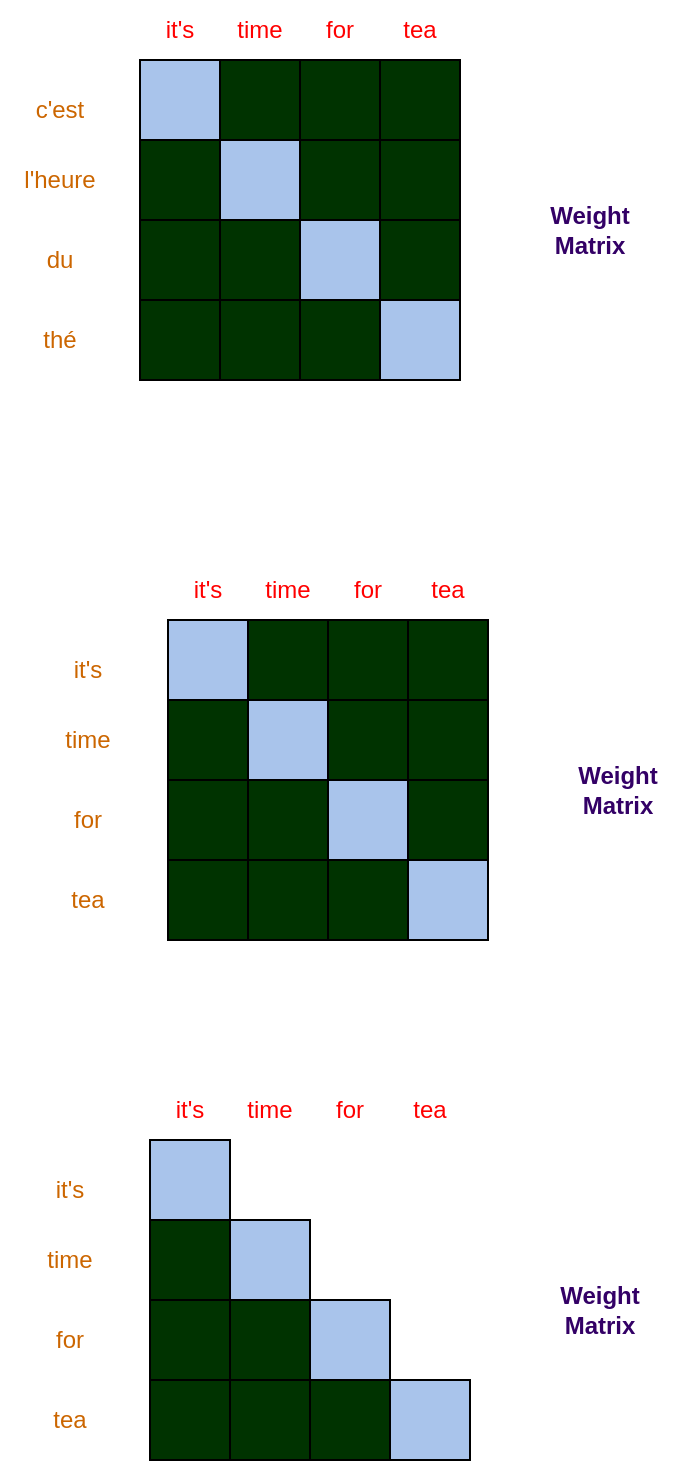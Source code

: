 <mxfile version="24.7.17">
  <diagram name="Página-1" id="dz7gId-4mbQ0KYtOwZQd">
    <mxGraphModel dx="1114" dy="663" grid="1" gridSize="10" guides="1" tooltips="1" connect="1" arrows="1" fold="1" page="1" pageScale="1" pageWidth="827" pageHeight="1169" math="0" shadow="0">
      <root>
        <mxCell id="0" />
        <mxCell id="1" parent="0" />
        <mxCell id="DrUwkYx7hOjL73dzt_0N-1" value="" style="whiteSpace=wrap;html=1;aspect=fixed;fillColor=#A9C4EB;" vertex="1" parent="1">
          <mxGeometry x="140" y="170" width="40" height="40" as="geometry" />
        </mxCell>
        <mxCell id="DrUwkYx7hOjL73dzt_0N-2" value="" style="whiteSpace=wrap;html=1;aspect=fixed;fillColor=#003300;" vertex="1" parent="1">
          <mxGeometry x="180" y="170" width="40" height="40" as="geometry" />
        </mxCell>
        <mxCell id="DrUwkYx7hOjL73dzt_0N-3" value="" style="whiteSpace=wrap;html=1;aspect=fixed;fillColor=#003300;" vertex="1" parent="1">
          <mxGeometry x="220" y="170" width="40" height="40" as="geometry" />
        </mxCell>
        <mxCell id="DrUwkYx7hOjL73dzt_0N-4" value="" style="whiteSpace=wrap;html=1;aspect=fixed;fillColor=#003300;" vertex="1" parent="1">
          <mxGeometry x="260" y="170" width="40" height="40" as="geometry" />
        </mxCell>
        <mxCell id="DrUwkYx7hOjL73dzt_0N-6" value="&lt;font color=&quot;#ff0000&quot;&gt;it&#39;s&lt;/font&gt;" style="text;html=1;align=center;verticalAlign=middle;whiteSpace=wrap;rounded=0;" vertex="1" parent="1">
          <mxGeometry x="130" y="140" width="60" height="30" as="geometry" />
        </mxCell>
        <mxCell id="DrUwkYx7hOjL73dzt_0N-7" value="&lt;font color=&quot;#cc6600&quot;&gt;c&#39;est&lt;/font&gt;" style="text;html=1;align=center;verticalAlign=middle;whiteSpace=wrap;rounded=0;" vertex="1" parent="1">
          <mxGeometry x="70" y="180" width="60" height="30" as="geometry" />
        </mxCell>
        <mxCell id="DrUwkYx7hOjL73dzt_0N-8" value="&lt;font color=&quot;#ff0000&quot;&gt;tea&lt;/font&gt;" style="text;html=1;align=center;verticalAlign=middle;whiteSpace=wrap;rounded=0;" vertex="1" parent="1">
          <mxGeometry x="250" y="140" width="60" height="30" as="geometry" />
        </mxCell>
        <mxCell id="DrUwkYx7hOjL73dzt_0N-9" value="&lt;font color=&quot;#ff0000&quot;&gt;for&lt;/font&gt;" style="text;html=1;align=center;verticalAlign=middle;whiteSpace=wrap;rounded=0;" vertex="1" parent="1">
          <mxGeometry x="210" y="140" width="60" height="30" as="geometry" />
        </mxCell>
        <mxCell id="DrUwkYx7hOjL73dzt_0N-10" value="&lt;font color=&quot;#ff0000&quot;&gt;time&lt;/font&gt;" style="text;html=1;align=center;verticalAlign=middle;whiteSpace=wrap;rounded=0;" vertex="1" parent="1">
          <mxGeometry x="170" y="140" width="60" height="30" as="geometry" />
        </mxCell>
        <mxCell id="DrUwkYx7hOjL73dzt_0N-11" value="" style="whiteSpace=wrap;html=1;aspect=fixed;fillColor=#003300;" vertex="1" parent="1">
          <mxGeometry x="140" y="210" width="40" height="40" as="geometry" />
        </mxCell>
        <mxCell id="DrUwkYx7hOjL73dzt_0N-12" value="" style="whiteSpace=wrap;html=1;aspect=fixed;fillColor=#A9C4EB;" vertex="1" parent="1">
          <mxGeometry x="180" y="210" width="40" height="40" as="geometry" />
        </mxCell>
        <mxCell id="DrUwkYx7hOjL73dzt_0N-13" value="" style="whiteSpace=wrap;html=1;aspect=fixed;fillColor=#003300;" vertex="1" parent="1">
          <mxGeometry x="220" y="210" width="40" height="40" as="geometry" />
        </mxCell>
        <mxCell id="DrUwkYx7hOjL73dzt_0N-14" value="" style="whiteSpace=wrap;html=1;aspect=fixed;fillColor=#003300;" vertex="1" parent="1">
          <mxGeometry x="260" y="210" width="40" height="40" as="geometry" />
        </mxCell>
        <mxCell id="DrUwkYx7hOjL73dzt_0N-20" value="" style="whiteSpace=wrap;html=1;aspect=fixed;fillColor=#003300;" vertex="1" parent="1">
          <mxGeometry x="140" y="250" width="40" height="40" as="geometry" />
        </mxCell>
        <mxCell id="DrUwkYx7hOjL73dzt_0N-21" value="" style="whiteSpace=wrap;html=1;aspect=fixed;fillColor=#003300;" vertex="1" parent="1">
          <mxGeometry x="180" y="250" width="40" height="40" as="geometry" />
        </mxCell>
        <mxCell id="DrUwkYx7hOjL73dzt_0N-22" value="" style="whiteSpace=wrap;html=1;aspect=fixed;fillColor=#A9C4EB;" vertex="1" parent="1">
          <mxGeometry x="220" y="250" width="40" height="40" as="geometry" />
        </mxCell>
        <mxCell id="DrUwkYx7hOjL73dzt_0N-23" value="" style="whiteSpace=wrap;html=1;aspect=fixed;fillColor=#003300;" vertex="1" parent="1">
          <mxGeometry x="260" y="250" width="40" height="40" as="geometry" />
        </mxCell>
        <mxCell id="DrUwkYx7hOjL73dzt_0N-24" value="" style="whiteSpace=wrap;html=1;aspect=fixed;fillColor=#003300;" vertex="1" parent="1">
          <mxGeometry x="140" y="290" width="40" height="40" as="geometry" />
        </mxCell>
        <mxCell id="DrUwkYx7hOjL73dzt_0N-25" value="" style="whiteSpace=wrap;html=1;aspect=fixed;fillColor=#003300;" vertex="1" parent="1">
          <mxGeometry x="180" y="290" width="40" height="40" as="geometry" />
        </mxCell>
        <mxCell id="DrUwkYx7hOjL73dzt_0N-26" value="" style="whiteSpace=wrap;html=1;aspect=fixed;fillColor=#003300;" vertex="1" parent="1">
          <mxGeometry x="220" y="290" width="40" height="40" as="geometry" />
        </mxCell>
        <mxCell id="DrUwkYx7hOjL73dzt_0N-27" value="" style="whiteSpace=wrap;html=1;aspect=fixed;fillColor=#A9C4EB;" vertex="1" parent="1">
          <mxGeometry x="260" y="290" width="40" height="40" as="geometry" />
        </mxCell>
        <mxCell id="DrUwkYx7hOjL73dzt_0N-28" value="&lt;font color=&quot;#cc6600&quot;&gt;l&#39;heure&lt;/font&gt;" style="text;html=1;align=center;verticalAlign=middle;whiteSpace=wrap;rounded=0;" vertex="1" parent="1">
          <mxGeometry x="70" y="215" width="60" height="30" as="geometry" />
        </mxCell>
        <mxCell id="DrUwkYx7hOjL73dzt_0N-29" value="&lt;font color=&quot;#cc6600&quot;&gt;du&lt;/font&gt;" style="text;html=1;align=center;verticalAlign=middle;whiteSpace=wrap;rounded=0;" vertex="1" parent="1">
          <mxGeometry x="70" y="255" width="60" height="30" as="geometry" />
        </mxCell>
        <mxCell id="DrUwkYx7hOjL73dzt_0N-30" value="&lt;font color=&quot;#cc6600&quot;&gt;thé&lt;/font&gt;" style="text;html=1;align=center;verticalAlign=middle;whiteSpace=wrap;rounded=0;" vertex="1" parent="1">
          <mxGeometry x="70" y="295" width="60" height="30" as="geometry" />
        </mxCell>
        <mxCell id="DrUwkYx7hOjL73dzt_0N-31" value="&lt;b&gt;&lt;font color=&quot;#330066&quot;&gt;Weight Matrix&lt;/font&gt;&lt;/b&gt;" style="text;html=1;align=center;verticalAlign=middle;whiteSpace=wrap;rounded=0;" vertex="1" parent="1">
          <mxGeometry x="330" y="240" width="70" height="30" as="geometry" />
        </mxCell>
        <mxCell id="DrUwkYx7hOjL73dzt_0N-32" value="" style="whiteSpace=wrap;html=1;aspect=fixed;fillColor=#A9C4EB;" vertex="1" parent="1">
          <mxGeometry x="154" y="450" width="40" height="40" as="geometry" />
        </mxCell>
        <mxCell id="DrUwkYx7hOjL73dzt_0N-33" value="" style="whiteSpace=wrap;html=1;aspect=fixed;fillColor=#003300;" vertex="1" parent="1">
          <mxGeometry x="194" y="450" width="40" height="40" as="geometry" />
        </mxCell>
        <mxCell id="DrUwkYx7hOjL73dzt_0N-34" value="" style="whiteSpace=wrap;html=1;aspect=fixed;fillColor=#003300;" vertex="1" parent="1">
          <mxGeometry x="234" y="450" width="40" height="40" as="geometry" />
        </mxCell>
        <mxCell id="DrUwkYx7hOjL73dzt_0N-35" value="" style="whiteSpace=wrap;html=1;aspect=fixed;fillColor=#003300;" vertex="1" parent="1">
          <mxGeometry x="274" y="450" width="40" height="40" as="geometry" />
        </mxCell>
        <mxCell id="DrUwkYx7hOjL73dzt_0N-36" value="&lt;font color=&quot;#ff0000&quot;&gt;it&#39;s&lt;/font&gt;" style="text;html=1;align=center;verticalAlign=middle;whiteSpace=wrap;rounded=0;" vertex="1" parent="1">
          <mxGeometry x="144" y="420" width="60" height="30" as="geometry" />
        </mxCell>
        <mxCell id="DrUwkYx7hOjL73dzt_0N-37" value="&lt;font color=&quot;#cc6600&quot;&gt;it&#39;s&lt;/font&gt;" style="text;html=1;align=center;verticalAlign=middle;whiteSpace=wrap;rounded=0;" vertex="1" parent="1">
          <mxGeometry x="84" y="460" width="60" height="30" as="geometry" />
        </mxCell>
        <mxCell id="DrUwkYx7hOjL73dzt_0N-38" value="&lt;font color=&quot;#ff0000&quot;&gt;tea&lt;/font&gt;" style="text;html=1;align=center;verticalAlign=middle;whiteSpace=wrap;rounded=0;" vertex="1" parent="1">
          <mxGeometry x="264" y="420" width="60" height="30" as="geometry" />
        </mxCell>
        <mxCell id="DrUwkYx7hOjL73dzt_0N-39" value="&lt;font color=&quot;#ff0000&quot;&gt;for&lt;/font&gt;" style="text;html=1;align=center;verticalAlign=middle;whiteSpace=wrap;rounded=0;" vertex="1" parent="1">
          <mxGeometry x="224" y="420" width="60" height="30" as="geometry" />
        </mxCell>
        <mxCell id="DrUwkYx7hOjL73dzt_0N-40" value="&lt;font color=&quot;#ff0000&quot;&gt;time&lt;/font&gt;" style="text;html=1;align=center;verticalAlign=middle;whiteSpace=wrap;rounded=0;" vertex="1" parent="1">
          <mxGeometry x="184" y="420" width="60" height="30" as="geometry" />
        </mxCell>
        <mxCell id="DrUwkYx7hOjL73dzt_0N-41" value="" style="whiteSpace=wrap;html=1;aspect=fixed;fillColor=#003300;" vertex="1" parent="1">
          <mxGeometry x="154" y="490" width="40" height="40" as="geometry" />
        </mxCell>
        <mxCell id="DrUwkYx7hOjL73dzt_0N-42" value="" style="whiteSpace=wrap;html=1;aspect=fixed;fillColor=#A9C4EB;" vertex="1" parent="1">
          <mxGeometry x="194" y="490" width="40" height="40" as="geometry" />
        </mxCell>
        <mxCell id="DrUwkYx7hOjL73dzt_0N-43" value="" style="whiteSpace=wrap;html=1;aspect=fixed;fillColor=#003300;" vertex="1" parent="1">
          <mxGeometry x="234" y="490" width="40" height="40" as="geometry" />
        </mxCell>
        <mxCell id="DrUwkYx7hOjL73dzt_0N-44" value="" style="whiteSpace=wrap;html=1;aspect=fixed;fillColor=#003300;" vertex="1" parent="1">
          <mxGeometry x="274" y="490" width="40" height="40" as="geometry" />
        </mxCell>
        <mxCell id="DrUwkYx7hOjL73dzt_0N-45" value="" style="whiteSpace=wrap;html=1;aspect=fixed;fillColor=#003300;" vertex="1" parent="1">
          <mxGeometry x="154" y="530" width="40" height="40" as="geometry" />
        </mxCell>
        <mxCell id="DrUwkYx7hOjL73dzt_0N-46" value="" style="whiteSpace=wrap;html=1;aspect=fixed;fillColor=#003300;" vertex="1" parent="1">
          <mxGeometry x="194" y="530" width="40" height="40" as="geometry" />
        </mxCell>
        <mxCell id="DrUwkYx7hOjL73dzt_0N-47" value="" style="whiteSpace=wrap;html=1;aspect=fixed;fillColor=#A9C4EB;" vertex="1" parent="1">
          <mxGeometry x="234" y="530" width="40" height="40" as="geometry" />
        </mxCell>
        <mxCell id="DrUwkYx7hOjL73dzt_0N-48" value="" style="whiteSpace=wrap;html=1;aspect=fixed;fillColor=#003300;" vertex="1" parent="1">
          <mxGeometry x="274" y="530" width="40" height="40" as="geometry" />
        </mxCell>
        <mxCell id="DrUwkYx7hOjL73dzt_0N-49" value="" style="whiteSpace=wrap;html=1;aspect=fixed;fillColor=#003300;" vertex="1" parent="1">
          <mxGeometry x="154" y="570" width="40" height="40" as="geometry" />
        </mxCell>
        <mxCell id="DrUwkYx7hOjL73dzt_0N-50" value="" style="whiteSpace=wrap;html=1;aspect=fixed;fillColor=#003300;" vertex="1" parent="1">
          <mxGeometry x="194" y="570" width="40" height="40" as="geometry" />
        </mxCell>
        <mxCell id="DrUwkYx7hOjL73dzt_0N-51" value="" style="whiteSpace=wrap;html=1;aspect=fixed;fillColor=#003300;" vertex="1" parent="1">
          <mxGeometry x="234" y="570" width="40" height="40" as="geometry" />
        </mxCell>
        <mxCell id="DrUwkYx7hOjL73dzt_0N-52" value="" style="whiteSpace=wrap;html=1;aspect=fixed;fillColor=#A9C4EB;" vertex="1" parent="1">
          <mxGeometry x="274" y="570" width="40" height="40" as="geometry" />
        </mxCell>
        <mxCell id="DrUwkYx7hOjL73dzt_0N-53" value="&lt;font color=&quot;#cc6600&quot;&gt;time&lt;/font&gt;" style="text;html=1;align=center;verticalAlign=middle;whiteSpace=wrap;rounded=0;" vertex="1" parent="1">
          <mxGeometry x="84" y="495" width="60" height="30" as="geometry" />
        </mxCell>
        <mxCell id="DrUwkYx7hOjL73dzt_0N-54" value="&lt;font color=&quot;#cc6600&quot;&gt;for&lt;/font&gt;" style="text;html=1;align=center;verticalAlign=middle;whiteSpace=wrap;rounded=0;" vertex="1" parent="1">
          <mxGeometry x="84" y="535" width="60" height="30" as="geometry" />
        </mxCell>
        <mxCell id="DrUwkYx7hOjL73dzt_0N-55" value="&lt;font color=&quot;#cc6600&quot;&gt;tea&lt;/font&gt;" style="text;html=1;align=center;verticalAlign=middle;whiteSpace=wrap;rounded=0;" vertex="1" parent="1">
          <mxGeometry x="84" y="575" width="60" height="30" as="geometry" />
        </mxCell>
        <mxCell id="DrUwkYx7hOjL73dzt_0N-56" value="&lt;b&gt;&lt;font color=&quot;#330066&quot;&gt;Weight Matrix&lt;/font&gt;&lt;/b&gt;" style="text;html=1;align=center;verticalAlign=middle;whiteSpace=wrap;rounded=0;" vertex="1" parent="1">
          <mxGeometry x="344" y="520" width="70" height="30" as="geometry" />
        </mxCell>
        <mxCell id="DrUwkYx7hOjL73dzt_0N-81" value="" style="whiteSpace=wrap;html=1;aspect=fixed;fillColor=#A9C4EB;" vertex="1" parent="1">
          <mxGeometry x="145" y="710" width="40" height="40" as="geometry" />
        </mxCell>
        <mxCell id="DrUwkYx7hOjL73dzt_0N-85" value="&lt;font color=&quot;#ff0000&quot;&gt;it&#39;s&lt;/font&gt;" style="text;html=1;align=center;verticalAlign=middle;whiteSpace=wrap;rounded=0;" vertex="1" parent="1">
          <mxGeometry x="135" y="680" width="60" height="30" as="geometry" />
        </mxCell>
        <mxCell id="DrUwkYx7hOjL73dzt_0N-86" value="&lt;font color=&quot;#cc6600&quot;&gt;it&#39;s&lt;/font&gt;" style="text;html=1;align=center;verticalAlign=middle;whiteSpace=wrap;rounded=0;" vertex="1" parent="1">
          <mxGeometry x="75" y="720" width="60" height="30" as="geometry" />
        </mxCell>
        <mxCell id="DrUwkYx7hOjL73dzt_0N-87" value="&lt;font color=&quot;#ff0000&quot;&gt;tea&lt;/font&gt;" style="text;html=1;align=center;verticalAlign=middle;whiteSpace=wrap;rounded=0;" vertex="1" parent="1">
          <mxGeometry x="255" y="680" width="60" height="30" as="geometry" />
        </mxCell>
        <mxCell id="DrUwkYx7hOjL73dzt_0N-88" value="&lt;font color=&quot;#ff0000&quot;&gt;for&lt;/font&gt;" style="text;html=1;align=center;verticalAlign=middle;whiteSpace=wrap;rounded=0;" vertex="1" parent="1">
          <mxGeometry x="215" y="680" width="60" height="30" as="geometry" />
        </mxCell>
        <mxCell id="DrUwkYx7hOjL73dzt_0N-89" value="&lt;font color=&quot;#ff0000&quot;&gt;time&lt;/font&gt;" style="text;html=1;align=center;verticalAlign=middle;whiteSpace=wrap;rounded=0;" vertex="1" parent="1">
          <mxGeometry x="175" y="680" width="60" height="30" as="geometry" />
        </mxCell>
        <mxCell id="DrUwkYx7hOjL73dzt_0N-90" value="" style="whiteSpace=wrap;html=1;aspect=fixed;fillColor=#003300;" vertex="1" parent="1">
          <mxGeometry x="145" y="750" width="40" height="40" as="geometry" />
        </mxCell>
        <mxCell id="DrUwkYx7hOjL73dzt_0N-91" value="" style="whiteSpace=wrap;html=1;aspect=fixed;fillColor=#A9C4EB;" vertex="1" parent="1">
          <mxGeometry x="185" y="750" width="40" height="40" as="geometry" />
        </mxCell>
        <mxCell id="DrUwkYx7hOjL73dzt_0N-94" value="" style="whiteSpace=wrap;html=1;aspect=fixed;fillColor=#003300;" vertex="1" parent="1">
          <mxGeometry x="145" y="790" width="40" height="40" as="geometry" />
        </mxCell>
        <mxCell id="DrUwkYx7hOjL73dzt_0N-95" value="" style="whiteSpace=wrap;html=1;aspect=fixed;fillColor=#003300;" vertex="1" parent="1">
          <mxGeometry x="185" y="790" width="40" height="40" as="geometry" />
        </mxCell>
        <mxCell id="DrUwkYx7hOjL73dzt_0N-96" value="" style="whiteSpace=wrap;html=1;aspect=fixed;fillColor=#A9C4EB;" vertex="1" parent="1">
          <mxGeometry x="225" y="790" width="40" height="40" as="geometry" />
        </mxCell>
        <mxCell id="DrUwkYx7hOjL73dzt_0N-98" value="" style="whiteSpace=wrap;html=1;aspect=fixed;fillColor=#003300;" vertex="1" parent="1">
          <mxGeometry x="145" y="830" width="40" height="40" as="geometry" />
        </mxCell>
        <mxCell id="DrUwkYx7hOjL73dzt_0N-99" value="" style="whiteSpace=wrap;html=1;aspect=fixed;fillColor=#003300;" vertex="1" parent="1">
          <mxGeometry x="185" y="830" width="40" height="40" as="geometry" />
        </mxCell>
        <mxCell id="DrUwkYx7hOjL73dzt_0N-100" value="" style="whiteSpace=wrap;html=1;aspect=fixed;fillColor=#003300;" vertex="1" parent="1">
          <mxGeometry x="225" y="830" width="40" height="40" as="geometry" />
        </mxCell>
        <mxCell id="DrUwkYx7hOjL73dzt_0N-101" value="" style="whiteSpace=wrap;html=1;aspect=fixed;fillColor=#A9C4EB;" vertex="1" parent="1">
          <mxGeometry x="265" y="830" width="40" height="40" as="geometry" />
        </mxCell>
        <mxCell id="DrUwkYx7hOjL73dzt_0N-102" value="&lt;font color=&quot;#cc6600&quot;&gt;time&lt;/font&gt;" style="text;html=1;align=center;verticalAlign=middle;whiteSpace=wrap;rounded=0;" vertex="1" parent="1">
          <mxGeometry x="75" y="755" width="60" height="30" as="geometry" />
        </mxCell>
        <mxCell id="DrUwkYx7hOjL73dzt_0N-103" value="&lt;font color=&quot;#cc6600&quot;&gt;for&lt;/font&gt;" style="text;html=1;align=center;verticalAlign=middle;whiteSpace=wrap;rounded=0;" vertex="1" parent="1">
          <mxGeometry x="75" y="795" width="60" height="30" as="geometry" />
        </mxCell>
        <mxCell id="DrUwkYx7hOjL73dzt_0N-104" value="&lt;font color=&quot;#cc6600&quot;&gt;tea&lt;/font&gt;" style="text;html=1;align=center;verticalAlign=middle;whiteSpace=wrap;rounded=0;" vertex="1" parent="1">
          <mxGeometry x="75" y="835" width="60" height="30" as="geometry" />
        </mxCell>
        <mxCell id="DrUwkYx7hOjL73dzt_0N-105" value="&lt;b&gt;&lt;font color=&quot;#330066&quot;&gt;Weight Matrix&lt;/font&gt;&lt;/b&gt;" style="text;html=1;align=center;verticalAlign=middle;whiteSpace=wrap;rounded=0;" vertex="1" parent="1">
          <mxGeometry x="335" y="780" width="70" height="30" as="geometry" />
        </mxCell>
      </root>
    </mxGraphModel>
  </diagram>
</mxfile>
